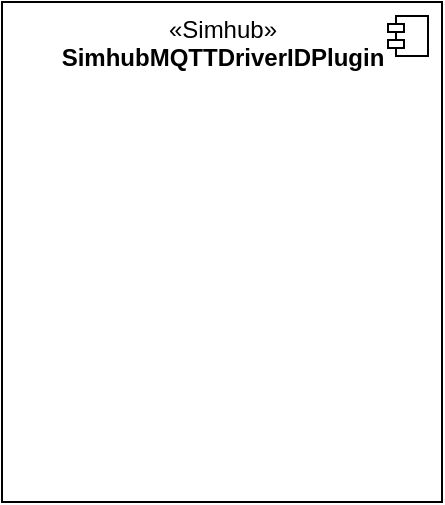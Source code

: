 <mxfile version="17.5.0" type="github"><diagram id="ZA4WhcHR0eJYWrGIet5F" name="Page-1"><mxGraphModel dx="1629" dy="1052" grid="1" gridSize="10" guides="1" tooltips="1" connect="1" arrows="1" fold="1" page="1" pageScale="1" pageWidth="827" pageHeight="1169" math="0" shadow="0"><root><mxCell id="0"/><mxCell id="1" parent="0"/><mxCell id="aegnEWEIJVNlGsq-hngG-1" value="«Simhub»&lt;br&gt;&lt;b&gt;SimhubMQTTDriverIDPlugin&lt;/b&gt;" style="html=1;dropTarget=0;labelPosition=center;verticalLabelPosition=middle;align=center;verticalAlign=top;" parent="1" vertex="1"><mxGeometry x="40" y="120" width="220" height="250" as="geometry"/></mxCell><mxCell id="aegnEWEIJVNlGsq-hngG-2" value="" style="shape=module;jettyWidth=8;jettyHeight=4;" parent="aegnEWEIJVNlGsq-hngG-1" vertex="1"><mxGeometry x="1" width="20" height="20" relative="1" as="geometry"><mxPoint x="-27" y="7" as="offset"/></mxGeometry></mxCell></root></mxGraphModel></diagram></mxfile>